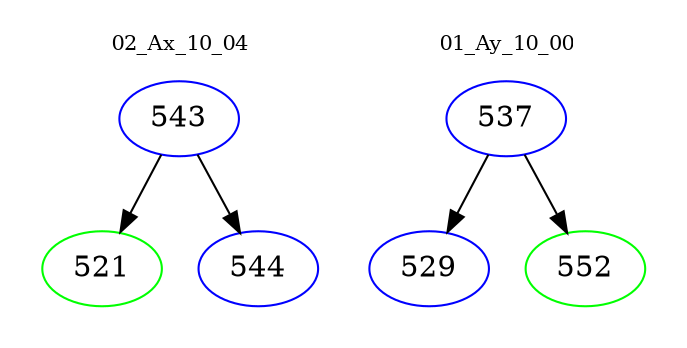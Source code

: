 digraph{
subgraph cluster_0 {
color = white
label = "02_Ax_10_04";
fontsize=10;
T0_543 [label="543", color="blue"]
T0_543 -> T0_521 [color="black"]
T0_521 [label="521", color="green"]
T0_543 -> T0_544 [color="black"]
T0_544 [label="544", color="blue"]
}
subgraph cluster_1 {
color = white
label = "01_Ay_10_00";
fontsize=10;
T1_537 [label="537", color="blue"]
T1_537 -> T1_529 [color="black"]
T1_529 [label="529", color="blue"]
T1_537 -> T1_552 [color="black"]
T1_552 [label="552", color="green"]
}
}
